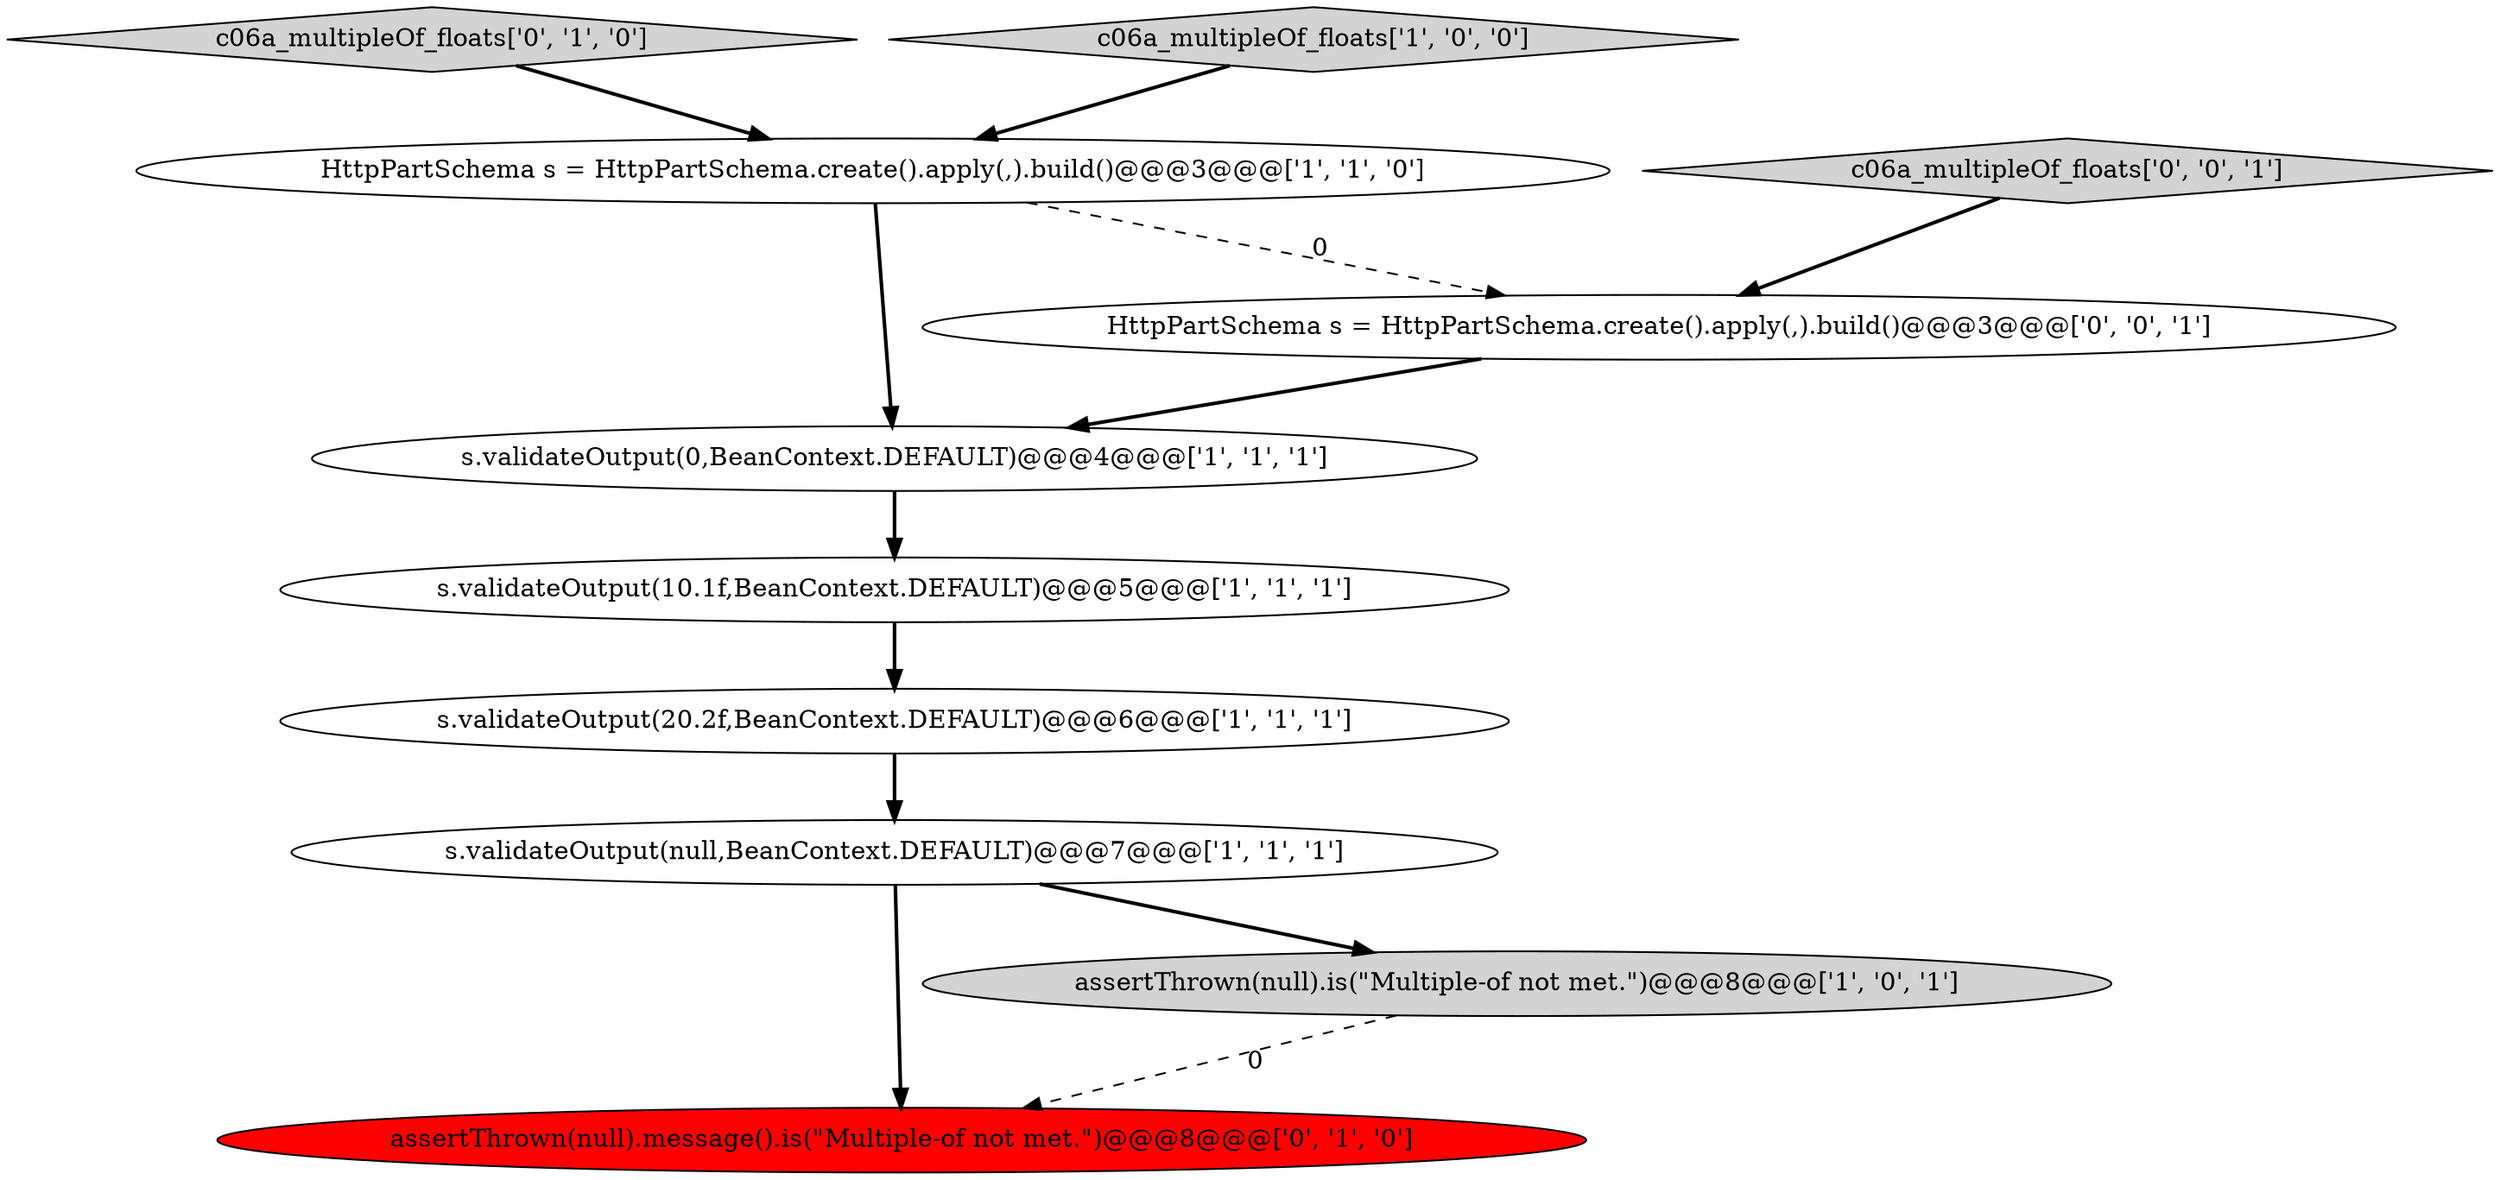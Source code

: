 digraph {
8 [style = filled, label = "c06a_multipleOf_floats['0', '1', '0']", fillcolor = lightgray, shape = diamond image = "AAA0AAABBB2BBB"];
5 [style = filled, label = "c06a_multipleOf_floats['1', '0', '0']", fillcolor = lightgray, shape = diamond image = "AAA0AAABBB1BBB"];
4 [style = filled, label = "s.validateOutput(10.1f,BeanContext.DEFAULT)@@@5@@@['1', '1', '1']", fillcolor = white, shape = ellipse image = "AAA0AAABBB1BBB"];
0 [style = filled, label = "s.validateOutput(20.2f,BeanContext.DEFAULT)@@@6@@@['1', '1', '1']", fillcolor = white, shape = ellipse image = "AAA0AAABBB1BBB"];
6 [style = filled, label = "HttpPartSchema s = HttpPartSchema.create().apply(,).build()@@@3@@@['1', '1', '0']", fillcolor = white, shape = ellipse image = "AAA0AAABBB1BBB"];
7 [style = filled, label = "assertThrown(null).message().is(\"Multiple-of not met.\")@@@8@@@['0', '1', '0']", fillcolor = red, shape = ellipse image = "AAA1AAABBB2BBB"];
2 [style = filled, label = "s.validateOutput(0,BeanContext.DEFAULT)@@@4@@@['1', '1', '1']", fillcolor = white, shape = ellipse image = "AAA0AAABBB1BBB"];
3 [style = filled, label = "s.validateOutput(null,BeanContext.DEFAULT)@@@7@@@['1', '1', '1']", fillcolor = white, shape = ellipse image = "AAA0AAABBB1BBB"];
9 [style = filled, label = "c06a_multipleOf_floats['0', '0', '1']", fillcolor = lightgray, shape = diamond image = "AAA0AAABBB3BBB"];
10 [style = filled, label = "HttpPartSchema s = HttpPartSchema.create().apply(,).build()@@@3@@@['0', '0', '1']", fillcolor = white, shape = ellipse image = "AAA0AAABBB3BBB"];
1 [style = filled, label = "assertThrown(null).is(\"Multiple-of not met.\")@@@8@@@['1', '0', '1']", fillcolor = lightgray, shape = ellipse image = "AAA0AAABBB1BBB"];
0->3 [style = bold, label=""];
10->2 [style = bold, label=""];
8->6 [style = bold, label=""];
5->6 [style = bold, label=""];
9->10 [style = bold, label=""];
3->1 [style = bold, label=""];
3->7 [style = bold, label=""];
1->7 [style = dashed, label="0"];
2->4 [style = bold, label=""];
4->0 [style = bold, label=""];
6->10 [style = dashed, label="0"];
6->2 [style = bold, label=""];
}
